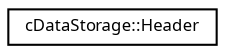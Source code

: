 digraph "Graphical Class Hierarchy"
{
  edge [fontname="Sans",fontsize="8",labelfontname="Sans",labelfontsize="8"];
  node [fontname="Sans",fontsize="8",shape=record];
  rankdir="LR";
  Node1 [label="cDataStorage::Header",height=0.2,width=0.4,color="black", fillcolor="white", style="filled",URL="$classc_data_storage_1_1_header.html"];
}
